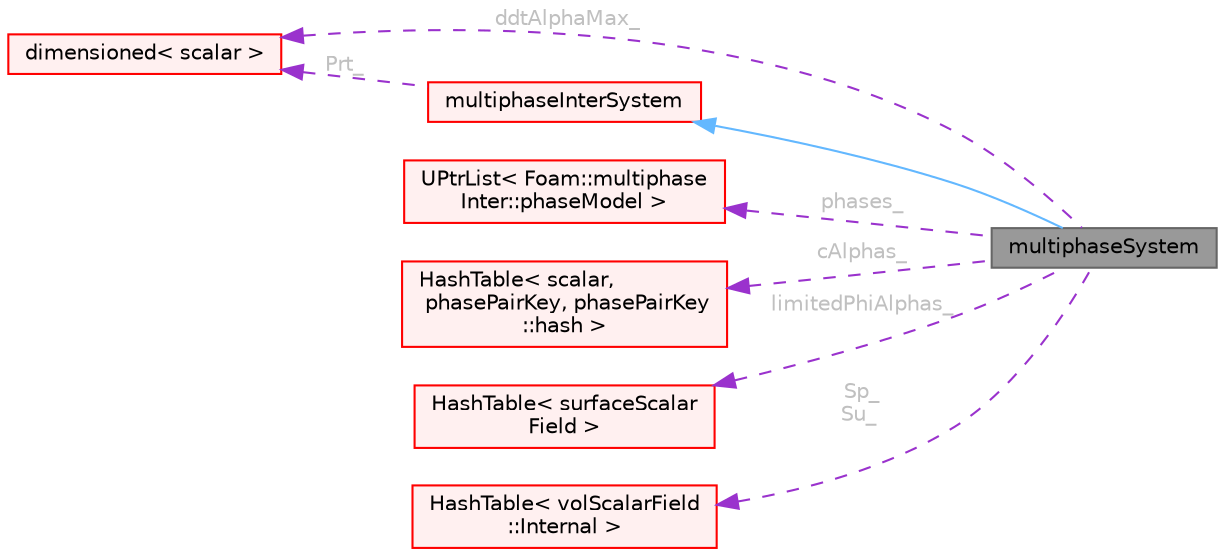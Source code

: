digraph "multiphaseSystem"
{
 // LATEX_PDF_SIZE
  bgcolor="transparent";
  edge [fontname=Helvetica,fontsize=10,labelfontname=Helvetica,labelfontsize=10];
  node [fontname=Helvetica,fontsize=10,shape=box,height=0.2,width=0.4];
  rankdir="LR";
  Node1 [id="Node000001",label="multiphaseSystem",height=0.2,width=0.4,color="gray40", fillcolor="grey60", style="filled", fontcolor="black",tooltip=" "];
  Node2 -> Node1 [id="edge1_Node000001_Node000002",dir="back",color="steelblue1",style="solid",tooltip=" "];
  Node2 [id="Node000002",label="multiphaseInterSystem",height=0.2,width=0.4,color="red", fillcolor="#FFF0F0", style="filled",URL="$classFoam_1_1multiphaseInterSystem.html",tooltip=" "];
  Node65 -> Node2 [id="edge2_Node000002_Node000065",dir="back",color="darkorchid3",style="dashed",tooltip=" ",label=" Prt_",fontcolor="grey" ];
  Node65 [id="Node000065",label="dimensioned\< scalar \>",height=0.2,width=0.4,color="red", fillcolor="#FFF0F0", style="filled",URL="$classFoam_1_1dimensioned.html",tooltip=" "];
  Node89 -> Node1 [id="edge3_Node000001_Node000089",dir="back",color="darkorchid3",style="dashed",tooltip=" ",label=" phases_",fontcolor="grey" ];
  Node89 [id="Node000089",label="UPtrList\< Foam::multiphase\lInter::phaseModel \>",height=0.2,width=0.4,color="red", fillcolor="#FFF0F0", style="filled",URL="$classFoam_1_1UPtrList.html",tooltip=" "];
  Node96 -> Node1 [id="edge4_Node000001_Node000096",dir="back",color="darkorchid3",style="dashed",tooltip=" ",label=" cAlphas_",fontcolor="grey" ];
  Node96 [id="Node000096",label="HashTable\< scalar,\l phasePairKey, phasePairKey\l::hash \>",height=0.2,width=0.4,color="red", fillcolor="#FFF0F0", style="filled",URL="$classFoam_1_1HashTable.html",tooltip=" "];
  Node65 -> Node1 [id="edge5_Node000001_Node000065",dir="back",color="darkorchid3",style="dashed",tooltip=" ",label=" ddtAlphaMax_",fontcolor="grey" ];
  Node97 -> Node1 [id="edge6_Node000001_Node000097",dir="back",color="darkorchid3",style="dashed",tooltip=" ",label=" limitedPhiAlphas_",fontcolor="grey" ];
  Node97 [id="Node000097",label="HashTable\< surfaceScalar\lField \>",height=0.2,width=0.4,color="red", fillcolor="#FFF0F0", style="filled",URL="$classFoam_1_1HashTable.html",tooltip=" "];
  Node98 -> Node1 [id="edge7_Node000001_Node000098",dir="back",color="darkorchid3",style="dashed",tooltip=" ",label=" Sp_\nSu_",fontcolor="grey" ];
  Node98 [id="Node000098",label="HashTable\< volScalarField\l::Internal \>",height=0.2,width=0.4,color="red", fillcolor="#FFF0F0", style="filled",URL="$classFoam_1_1HashTable.html",tooltip=" "];
}
